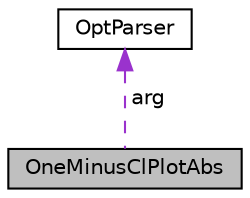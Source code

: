 digraph "OneMinusClPlotAbs"
{
  edge [fontname="Helvetica",fontsize="10",labelfontname="Helvetica",labelfontsize="10"];
  node [fontname="Helvetica",fontsize="10",shape=record];
  Node3 [label="OneMinusClPlotAbs",height=0.2,width=0.4,color="black", fillcolor="grey75", style="filled", fontcolor="black"];
  Node4 -> Node3 [dir="back",color="darkorchid3",fontsize="10",style="dashed",label=" arg" ,fontname="Helvetica"];
  Node4 [label="OptParser",height=0.2,width=0.4,color="black", fillcolor="white", style="filled",URL="$class_opt_parser.html"];
}
